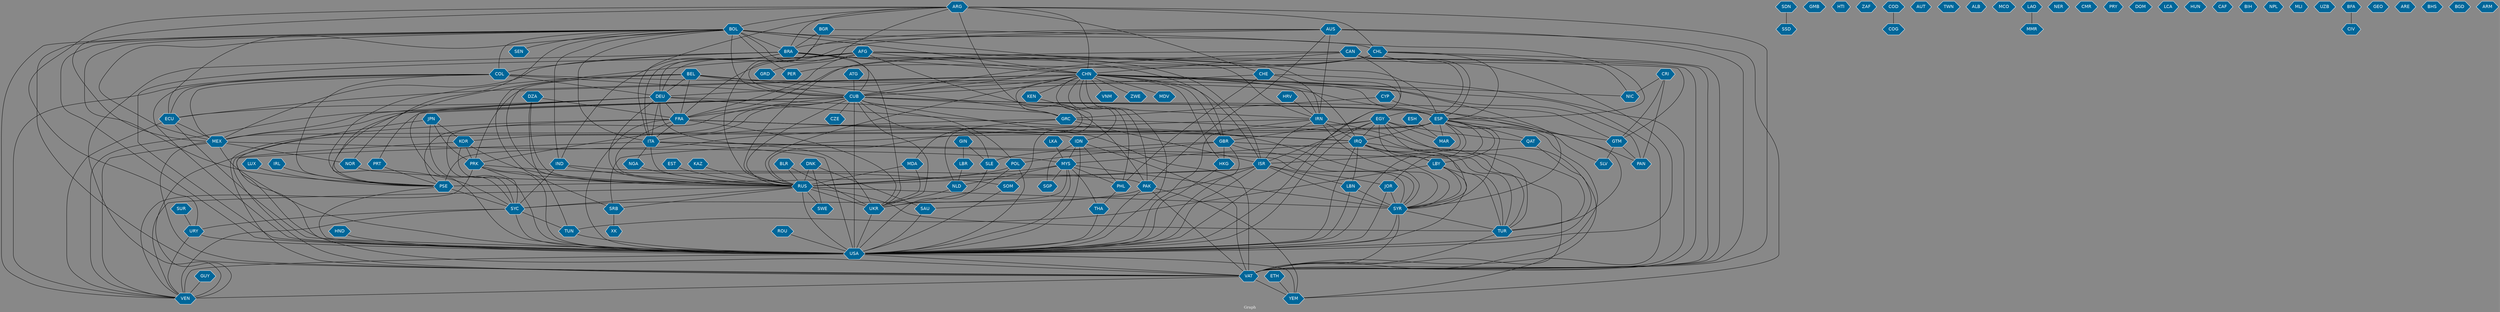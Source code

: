 // Countries together in item graph
graph {
	graph [bgcolor="#888888" fontcolor=white fontsize=12 label="Graph" outputorder=edgesfirst overlap=prism]
	node [color=white fillcolor="#006699" fontcolor=white fontname=Helvetica shape=hexagon style=filled]
	edge [arrowhead=open color=black fontcolor=white fontname=Courier fontsize=12]
		GRC [label=GRC]
		PAK [label=PAK]
		URY [label=URY]
		USA [label=USA]
		BRA [label=BRA]
		ITA [label=ITA]
		SLV [label=SLV]
		AFG [label=AFG]
		ESP [label=ESP]
		CUB [label=CUB]
		RUS [label=RUS]
		FRA [label=FRA]
		ISR [label=ISR]
		SYR [label=SYR]
		EGY [label=EGY]
		YEM [label=YEM]
		MEX [label=MEX]
		BEL [label=BEL]
		JOR [label=JOR]
		PHL [label=PHL]
		VEN [label=VEN]
		BOL [label=BOL]
		CHL [label=CHL]
		ARG [label=ARG]
		PRK [label=PRK]
		COL [label=COL]
		GBR [label=GBR]
		SDN [label=SDN]
		CZE [label=CZE]
		GMB [label=GMB]
		IRQ [label=IRQ]
		GIN [label=GIN]
		CHN [label=CHN]
		ECU [label=ECU]
		UKR [label=UKR]
		TUR [label=TUR]
		VAT [label=VAT]
		IRN [label=IRN]
		DEU [label=DEU]
		HKG [label=HKG]
		LBR [label=LBR]
		NLD [label=NLD]
		IDN [label=IDN]
		LBY [label=LBY]
		SRB [label=SRB]
		KOR [label=KOR]
		SGP [label=SGP]
		HTI [label=HTI]
		PSE [label=PSE]
		CHE [label=CHE]
		SWE [label=SWE]
		MDA [label=MDA]
		HND [label=HND]
		SOM [label=SOM]
		AUS [label=AUS]
		POL [label=POL]
		VNM [label=VNM]
		SLE [label=SLE]
		DNK [label=DNK]
		SAU [label=SAU]
		ZAF [label=ZAF]
		COG [label=COG]
		CRI [label=CRI]
		KEN [label=KEN]
		IND [label=IND]
		ETH [label=ETH]
		JPN [label=JPN]
		HRV [label=HRV]
		NIC [label=NIC]
		AUT [label=AUT]
		TUN [label=TUN]
		PRT [label=PRT]
		LBN [label=LBN]
		EST [label=EST]
		PER [label=PER]
		CAN [label=CAN]
		SYC [label=SYC]
		NGA [label=NGA]
		LUX [label=LUX]
		MYS [label=MYS]
		LKA [label=LKA]
		DZA [label=DZA]
		PAN [label=PAN]
		TWN [label=TWN]
		ALB [label=ALB]
		THA [label=THA]
		MCO [label=MCO]
		IRL [label=IRL]
		LAO [label=LAO]
		MMR [label=MMR]
		SSD [label=SSD]
		GTM [label=GTM]
		NER [label=NER]
		BLR [label=BLR]
		CMR [label=CMR]
		PRY [label=PRY]
		DOM [label=DOM]
		NOR [label=NOR]
		LCA [label=LCA]
		HUN [label=HUN]
		ROU [label=ROU]
		QAT [label=QAT]
		CAF [label=CAF]
		GUY [label=GUY]
		MAR [label=MAR]
		ESH [label=ESH]
		BIH [label=BIH]
		COD [label=COD]
		CYP [label=CYP]
		ZWE [label=ZWE]
		NPL [label=NPL]
		GRD [label=GRD]
		BGR [label=BGR]
		ATG [label=ATG]
		XK [label=XK]
		MLI [label=MLI]
		MDV [label=MDV]
		UZB [label=UZB]
		BFA [label=BFA]
		CIV [label=CIV]
		GEO [label=GEO]
		ARE [label=ARE]
		SEN [label=SEN]
		KAZ [label=KAZ]
		SUR [label=SUR]
		BHS [label=BHS]
		BGD [label=BGD]
		ARM [label=ARM]
			ISR -- SYC [weight=2]
			COL -- ECU [weight=1]
			IDN -- MYS [weight=4]
			USA -- VAT [weight=14]
			CHN -- IRQ [weight=1]
			THA -- USA [weight=1]
			PRK -- SOM [weight=2]
			CHL -- NIC [weight=2]
			LAO -- MMR [weight=1]
			AUS -- FRA [weight=1]
			CHN -- ZWE [weight=1]
			CHN -- PRK [weight=10]
			LBY -- USA [weight=1]
			BEL -- PSE [weight=1]
			USA -- YEM [weight=20]
			ARG -- URY [weight=2]
			PSE -- SYC [weight=1]
			COL -- PSE [weight=1]
			ROU -- USA [weight=1]
			AUS -- DEU [weight=1]
			KOR -- PRK [weight=13]
			KOR -- USA [weight=3]
			CAN -- VAT [weight=2]
			EGY -- PSE [weight=6]
			CUB -- GTM [weight=1]
			BOL -- SEN [weight=1]
			CHN -- IDN [weight=1]
			LKA -- MYS [weight=1]
			KOR -- VAT [weight=1]
			NLD -- UKR [weight=3]
			BRA -- GTM [weight=1]
			CAN -- CHN [weight=2]
			DNK -- RUS [weight=1]
			BEL -- CUB [weight=1]
			LBN -- SYR [weight=8]
			RUS -- SRB [weight=1]
			ESP -- SYR [weight=1]
			UKR -- USA [weight=4]
			IRN -- SYR [weight=6]
			BOL -- VAT [weight=8]
			CHL -- VAT [weight=6]
			CRI -- PAN [weight=1]
			CHN -- NIC [weight=2]
			IRN -- RUS [weight=5]
			BOL -- CHN [weight=5]
			DNK -- SAU [weight=4]
			ARG -- ITA [weight=3]
			FRA -- SYR [weight=3]
			MEX -- USA [weight=5]
			DEU -- PSE [weight=1]
			CAN -- CUB [weight=4]
			SOM -- USA [weight=1]
			LBR -- NLD [weight=1]
			CUB -- CZE [weight=2]
			FRA -- RUS [weight=13]
			GTM -- PAN [weight=1]
			IND -- SYC [weight=1]
			EGY -- IRQ [weight=2]
			POL -- RUS [weight=2]
			MEX -- VAT [weight=6]
			RUS -- SYC [weight=2]
			GBR -- USA [weight=6]
			GIN -- LBR [weight=1]
			EGY -- SYR [weight=2]
			PRK -- SYC [weight=2]
			SYR -- USA [weight=2]
			ISR -- JOR [weight=1]
			IDN -- VAT [weight=1]
			CUB -- FRA [weight=2]
			BEL -- SRB [weight=1]
			DEU -- ECU [weight=4]
			ISR -- SYR [weight=12]
			IRQ -- USA [weight=4]
			CHN -- IRN [weight=2]
			CHE -- VAT [weight=4]
			FRA -- IRQ [weight=1]
			SUR -- URY [weight=1]
			BRA -- COL [weight=1]
			ESP -- JOR [weight=1]
			BEL -- GRC [weight=3]
			BOL -- PSE [weight=3]
			MDA -- UKR [weight=1]
			COL -- USA [weight=2]
			POL -- UKR [weight=1]
			JOR -- USA [weight=1]
			PRK -- RUS [weight=8]
			EGY -- TUR [weight=2]
			COL -- MEX [weight=4]
			CUB -- MEX [weight=2]
			CUB -- PAN [weight=3]
			PHL -- THA [weight=1]
			DEU -- MEX [weight=2]
			MEX -- VEN [weight=3]
			BRA -- VAT [weight=2]
			CAN -- USA [weight=1]
			RUS -- TUR [weight=3]
			ITA -- RUS [weight=1]
			SLE -- USA [weight=1]
			PAK -- VAT [weight=3]
			CHL -- CUB [weight=1]
			GUY -- VEN [weight=1]
			CHE -- PHL [weight=1]
			SYC -- USA [weight=1]
			CHE -- CUB [weight=2]
			CHN -- MDV [weight=1]
			CUB -- KOR [weight=4]
			BOL -- CUB [weight=12]
			CHN -- ESP [weight=2]
			LBY -- TUR [weight=2]
			CUB -- IRN [weight=1]
			EGY -- MAR [weight=2]
			ISR -- LBN [weight=5]
			CUB -- RUS [weight=2]
			CHL -- PER [weight=1]
			AUS -- PAK [weight=3]
			COL -- CUB [weight=12]
			EGY -- QAT [weight=1]
			EGY -- ISR [weight=1]
			HRV -- IRN [weight=2]
			GBR -- HKG [weight=2]
			JPN -- PRK [weight=1]
			BLR -- UKR [weight=5]
			GBR -- SLE [weight=1]
			GIN -- SLE [weight=4]
			IRQ -- SYR [weight=17]
			ISR -- USA [weight=7]
			DEU -- GRC [weight=2]
			ITA -- NGA [weight=1]
			KEN -- SOM [weight=1]
			MYS -- UKR [weight=3]
			CHL -- USA [weight=2]
			BOL -- MEX [weight=6]
			POL -- USA [weight=4]
			BOL -- USA [weight=5]
			GBR -- SYR [weight=2]
			USA -- VEN [weight=41]
			BGR -- RUS [weight=1]
			ISR -- PSE [weight=74]
			HND -- USA [weight=1]
			IND -- PAK [weight=2]
			BOL -- NOR [weight=1]
			CHN -- KEN [weight=2]
			IRL -- PSE [weight=2]
			BRA -- ITA [weight=1]
			AFG -- IRN [weight=2]
			BOL -- ISR [weight=2]
			ARG -- CHL [weight=2]
			DEU -- IRQ [weight=2]
			VAT -- VEN [weight=2]
			CUB -- PRK [weight=4]
			COL -- PAN [weight=2]
			BEL -- DEU [weight=1]
			CUB -- SYC [weight=2]
			DZA -- RUS [weight=1]
			IRQ -- LBY [weight=3]
			ECU -- MEX [weight=3]
			ISR -- RUS [weight=1]
			ARG -- CHE [weight=1]
			MEX -- NOR [weight=3]
			RUS -- VEN [weight=1]
			ESP -- LBY [weight=1]
			PRT -- PSE [weight=3]
			CHN -- PAK [weight=1]
			LBN -- USA [weight=2]
			ECU -- VEN [weight=3]
			BFA -- CIV [weight=1]
			FRA -- VAT [weight=2]
			CAN -- RUS [weight=1]
			MDA -- RUS [weight=1]
			ATG -- CUB [weight=1]
			BEL -- RUS [weight=2]
			CUB -- USA [weight=232]
			SYC -- URY [weight=2]
			SRB -- XK [weight=1]
			CHN -- VNM [weight=4]
			COD -- COG [weight=3]
			CYP -- GRC [weight=2]
			FRA -- UKR [weight=8]
			CRI -- NIC [weight=1]
			CHN -- HKG [weight=8]
			HKG -- USA [weight=1]
			FRA -- IDN [weight=2]
			SYR -- TUR [weight=2]
			ARG -- BOL [weight=2]
			LBY -- SYR [weight=2]
			BOL -- PER [weight=2]
			AFG -- GBR [weight=3]
			ESH -- MAR [weight=1]
			KOR -- RUS [weight=4]
			BRA -- USA [weight=6]
			ARG -- VAT [weight=6]
			BOL -- IND [weight=2]
			CHN -- DEU [weight=1]
			CHN -- ISR [weight=1]
			JOR -- SYR [weight=10]
			EST -- RUS [weight=3]
			MYS -- PHL [weight=5]
			PRK -- USA [weight=52]
			ARG -- CHN [weight=1]
			PAK -- YEM [weight=2]
			BOL -- ECU [weight=1]
			ESP -- MEX [weight=1]
			BOL -- COL [weight=5]
			QAT -- USA [weight=1]
			BGR -- BRA [weight=1]
			DZA -- FRA [weight=2]
			URY -- USA [weight=46]
			EGY -- USA [weight=1]
			IRN -- YEM [weight=3]
			TUN -- USA [weight=2]
			FRA -- USA [weight=1]
			ITA -- TUR [weight=3]
			IRN -- IRQ [weight=4]
			AUS -- IRN [weight=7]
			ESP -- VEN [weight=6]
			BGR -- ESP [weight=1]
			CHE -- IRN [weight=3]
			IDN -- PHL [weight=1]
			BOL -- UKR [weight=4]
			CHN -- PHL [weight=1]
			BOL -- BRA [weight=2]
			RUS -- UKR [weight=53]
			ITA -- USA [weight=1]
			IRN -- USA [weight=5]
			FRA -- PSE [weight=5]
			GBR -- POL [weight=1]
			DZA -- TUN [weight=1]
			ESP -- USA [weight=3]
			DEU -- UKR [weight=7]
			ESP -- QAT [weight=2]
			PRK -- VEN [weight=2]
			DNK -- SWE [weight=1]
			ARG -- MEX [weight=1]
			RUS -- USA [weight=33]
			ARG -- BRA [weight=1]
			NGA -- RUS [weight=2]
			FRA -- ITA [weight=4]
			CUB -- PRT [weight=1]
			BRA -- VEN [weight=2]
			CHN -- SYR [weight=1]
			BRA -- CHN [weight=1]
			ESP -- GTM [weight=1]
			IRQ -- TUR [weight=2]
			ARG -- CUB [weight=2]
			IRQ -- VAT [weight=2]
			ETH -- YEM [weight=7]
			JPN -- KOR [weight=1]
			BRA -- IND [weight=2]
			SYC -- TUN [weight=3]
			BRA -- CUB [weight=2]
			SYR -- VAT [weight=2]
			AUS -- VAT [weight=3]
			LUX -- PSE [weight=1]
			JPN -- SYC [weight=1]
			LBY -- TUN [weight=1]
			CYP -- TUR [weight=2]
			MYS -- USA [weight=1]
			MYS -- RUS [weight=2]
			IRQ -- MYS [weight=1]
			IRQ -- LBN [weight=3]
			AFG -- USA [weight=19]
			TUR -- VAT [weight=3]
			MYS -- SYR [weight=1]
			AFG -- ESP [weight=2]
			IRN -- ISR [weight=2]
			BEL -- FRA [weight=2]
			BOL -- ITA [weight=1]
			SDN -- SSD [weight=1]
			CUB -- SLE [weight=3]
			AUS -- YEM [weight=2]
			AFG -- SYC [weight=1]
			ECU -- USA [weight=1]
			CHN -- GRC [weight=1]
			AFG -- DEU [weight=2]
			IDN -- USA [weight=2]
			MYS -- THA [weight=1]
			DEU -- RUS [weight=10]
			JPN -- USA [weight=1]
			BRA -- MEX [weight=2]
			CHN -- USA [weight=4]
			GRC -- TUR [weight=2]
			COL -- DEU [weight=1]
			CHN -- GBR [weight=2]
			NOR -- RUS [weight=1]
			RUS -- SYR [weight=11]
			BLR -- RUS [weight=2]
			DEU -- ITA [weight=4]
			COL -- VEN [weight=1]
			CHN -- RUS [weight=1]
			CHN -- ECU [weight=1]
			URY -- VEN [weight=2]
			CHL -- ESP [weight=9]
			EGY -- GBR [weight=2]
			CUB -- VAT [weight=21]
			GRC -- ISR [weight=5]
			PSE -- USA [weight=2]
			GTM -- SLV [weight=2]
			IDN -- SGP [weight=7]
			MEX -- MYS [weight=1]
			ESP -- VAT [weight=2]
			CHN -- CUB [weight=7]
			DEU -- FRA [weight=10]
			CHN -- VAT [weight=4]
			AFG -- FRA [weight=1]
			CAN -- EGY [weight=1]
			PAK -- USA [weight=6]
			CRI -- GTM [weight=1]
			ITA -- SYR [weight=1]
			CHL -- FRA [weight=1]
			BOL -- VEN [weight=2]
			GRC -- MDA [weight=1]
			ESP -- SRB [weight=1]
			CUB -- UKR [weight=1]
			EGY -- LBY [weight=3]
			ARG -- NLD [weight=1]
			AUS -- BRA [weight=1]
			CUB -- VEN [weight=19]
			GRC -- ITA [weight=5]
			KAZ -- RUS [weight=1]
			MYS -- NLD [weight=1]
			CAN -- ESP [weight=1]
			AFG -- CHN [weight=1]
			ESP -- ISR [weight=1]
			IND -- RUS [weight=8]
			GBR -- TUR [weight=1]
			ESP -- SLV [weight=1]
			AFG -- GRD [weight=1]
			CUB -- POL [weight=1]
			MYS -- SGP [weight=2]
			ITA -- VAT [weight=3]
			SYC -- VEN [weight=2]
			DEU -- USA [weight=3]
			PAK -- SAU [weight=1]
			ESP -- IRQ [weight=1]
			ESP -- MAR [weight=2]
			BOL -- CHL [weight=21]
			BEL -- ESP [weight=4]
			RUS -- SWE [weight=1]
			AFG -- PAK [weight=2]
			VAT -- YEM [weight=3]
			CUB -- ESP [weight=10]
			SAU -- USA [weight=1]
}